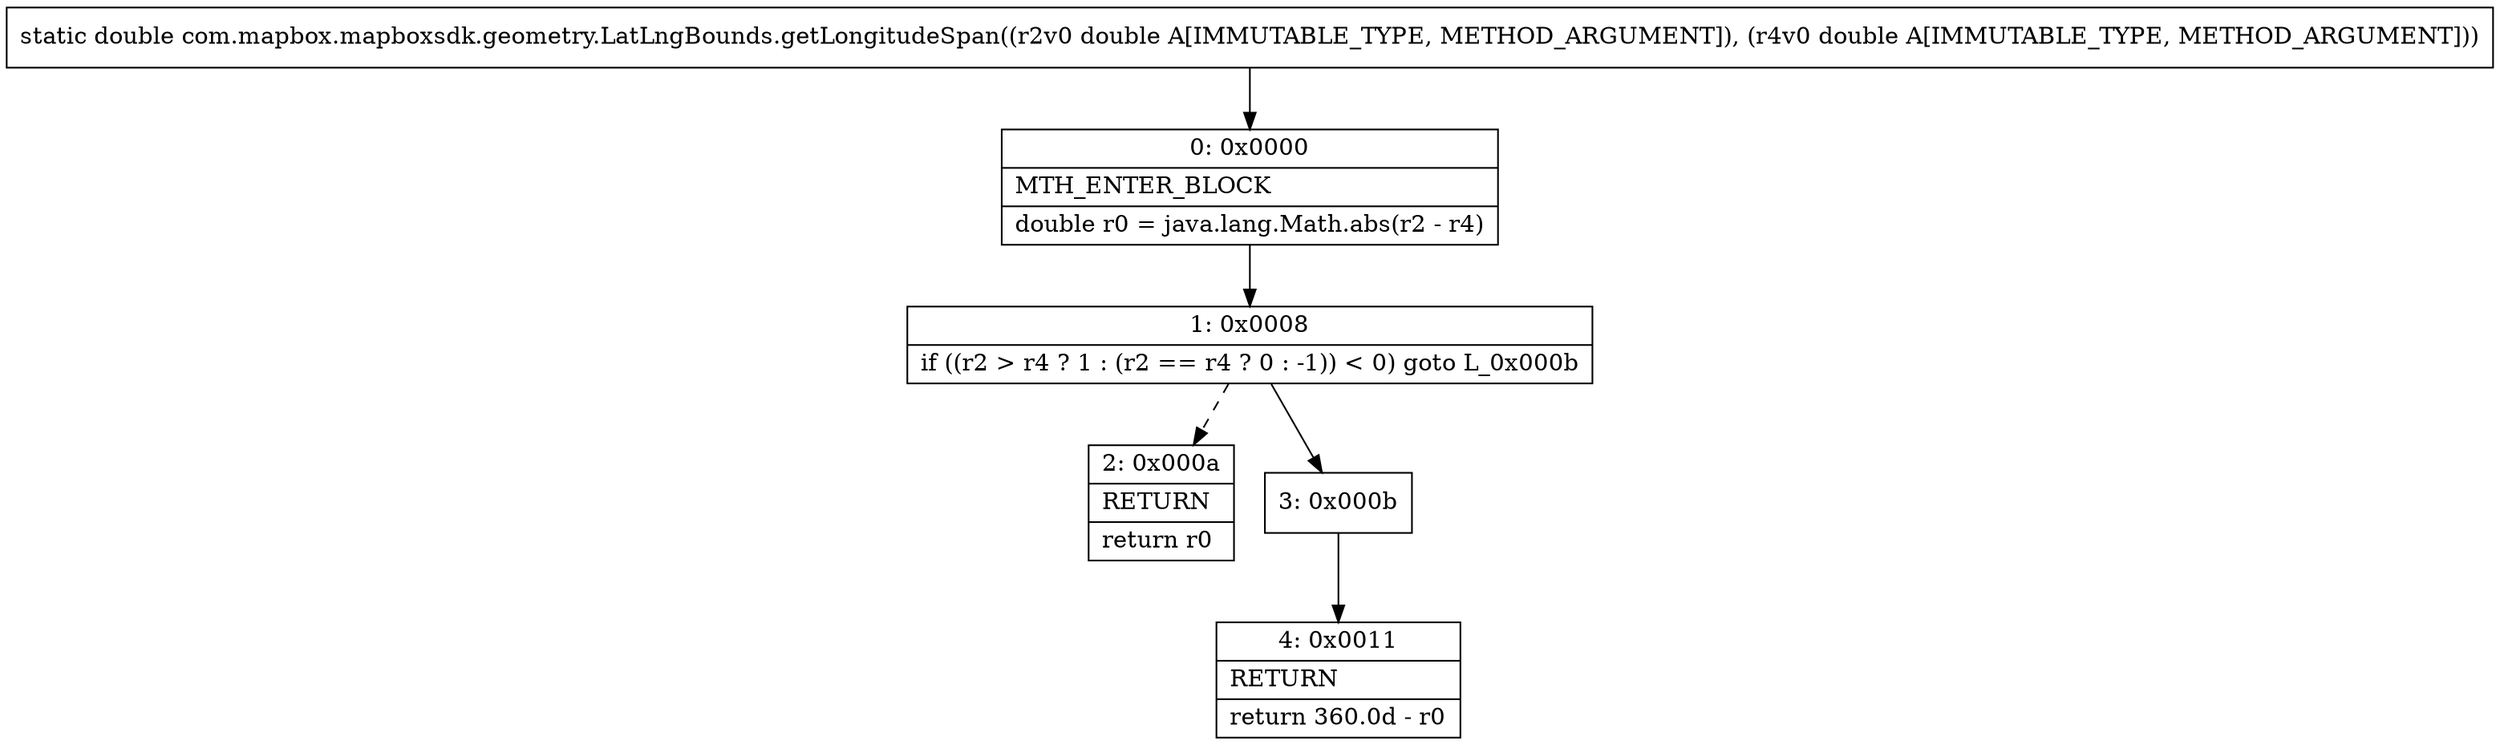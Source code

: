 digraph "CFG forcom.mapbox.mapboxsdk.geometry.LatLngBounds.getLongitudeSpan(DD)D" {
Node_0 [shape=record,label="{0\:\ 0x0000|MTH_ENTER_BLOCK\l|double r0 = java.lang.Math.abs(r2 \- r4)\l}"];
Node_1 [shape=record,label="{1\:\ 0x0008|if ((r2 \> r4 ? 1 : (r2 == r4 ? 0 : \-1)) \< 0) goto L_0x000b\l}"];
Node_2 [shape=record,label="{2\:\ 0x000a|RETURN\l|return r0\l}"];
Node_3 [shape=record,label="{3\:\ 0x000b}"];
Node_4 [shape=record,label="{4\:\ 0x0011|RETURN\l|return 360.0d \- r0\l}"];
MethodNode[shape=record,label="{static double com.mapbox.mapboxsdk.geometry.LatLngBounds.getLongitudeSpan((r2v0 double A[IMMUTABLE_TYPE, METHOD_ARGUMENT]), (r4v0 double A[IMMUTABLE_TYPE, METHOD_ARGUMENT])) }"];
MethodNode -> Node_0;
Node_0 -> Node_1;
Node_1 -> Node_2[style=dashed];
Node_1 -> Node_3;
Node_3 -> Node_4;
}

